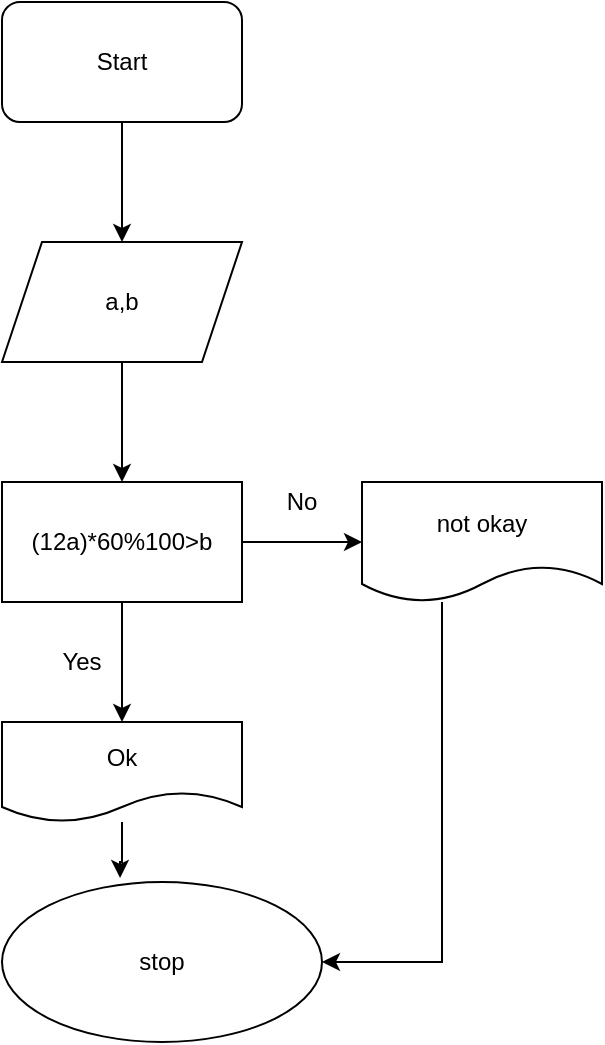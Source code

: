 <mxfile version="15.2.7" type="device" pages="8"><diagram id="pnB7Cjy-ZrNSvwAmjcUT" name="Sayfa -1"><mxGraphModel dx="852" dy="494" grid="1" gridSize="10" guides="1" tooltips="1" connect="1" arrows="1" fold="1" page="1" pageScale="1" pageWidth="827" pageHeight="1169" math="0" shadow="0"><root><mxCell id="0"/><mxCell id="1" parent="0"/><mxCell id="ZGadZ_TmgKWXNMjfbEUD-2" style="edgeStyle=orthogonalEdgeStyle;rounded=0;orthogonalLoop=1;jettySize=auto;html=1;" parent="1" source="ZGadZ_TmgKWXNMjfbEUD-1" edge="1"><mxGeometry relative="1" as="geometry"><mxPoint x="340" y="120" as="targetPoint"/></mxGeometry></mxCell><mxCell id="ZGadZ_TmgKWXNMjfbEUD-1" value="Start" style="rounded=1;whiteSpace=wrap;html=1;" parent="1" vertex="1"><mxGeometry x="280" width="120" height="60" as="geometry"/></mxCell><mxCell id="ZGadZ_TmgKWXNMjfbEUD-4" style="edgeStyle=orthogonalEdgeStyle;rounded=0;orthogonalLoop=1;jettySize=auto;html=1;" parent="1" source="ZGadZ_TmgKWXNMjfbEUD-3" edge="1"><mxGeometry relative="1" as="geometry"><mxPoint x="340" y="240" as="targetPoint"/></mxGeometry></mxCell><mxCell id="ZGadZ_TmgKWXNMjfbEUD-3" value="a,b" style="shape=parallelogram;perimeter=parallelogramPerimeter;whiteSpace=wrap;html=1;fixedSize=1;" parent="1" vertex="1"><mxGeometry x="280" y="120" width="120" height="60" as="geometry"/></mxCell><mxCell id="ZGadZ_TmgKWXNMjfbEUD-9" style="edgeStyle=orthogonalEdgeStyle;rounded=0;orthogonalLoop=1;jettySize=auto;html=1;" parent="1" source="ZGadZ_TmgKWXNMjfbEUD-5" edge="1"><mxGeometry relative="1" as="geometry"><mxPoint x="340" y="360" as="targetPoint"/></mxGeometry></mxCell><mxCell id="ZGadZ_TmgKWXNMjfbEUD-11" style="edgeStyle=orthogonalEdgeStyle;rounded=0;orthogonalLoop=1;jettySize=auto;html=1;" parent="1" source="ZGadZ_TmgKWXNMjfbEUD-5" target="ZGadZ_TmgKWXNMjfbEUD-10" edge="1"><mxGeometry relative="1" as="geometry"/></mxCell><mxCell id="ZGadZ_TmgKWXNMjfbEUD-5" value="(12a)*60%100&amp;gt;b" style="rounded=0;whiteSpace=wrap;html=1;" parent="1" vertex="1"><mxGeometry x="280" y="240" width="120" height="60" as="geometry"/></mxCell><mxCell id="uC-rVvhKEjxWvSc64TSz-3" style="edgeStyle=orthogonalEdgeStyle;rounded=0;orthogonalLoop=1;jettySize=auto;html=1;" parent="1" source="ZGadZ_TmgKWXNMjfbEUD-10" target="uC-rVvhKEjxWvSc64TSz-1" edge="1"><mxGeometry relative="1" as="geometry"><mxPoint x="520" y="480" as="targetPoint"/><Array as="points"><mxPoint x="500" y="480"/></Array></mxGeometry></mxCell><mxCell id="ZGadZ_TmgKWXNMjfbEUD-10" value="not okay" style="shape=document;whiteSpace=wrap;html=1;boundedLbl=1;" parent="1" vertex="1"><mxGeometry x="460" y="240" width="120" height="60" as="geometry"/></mxCell><mxCell id="ZGadZ_TmgKWXNMjfbEUD-13" value="No" style="text;html=1;strokeColor=none;fillColor=none;align=center;verticalAlign=middle;whiteSpace=wrap;rounded=0;" parent="1" vertex="1"><mxGeometry x="410" y="240" width="40" height="20" as="geometry"/></mxCell><mxCell id="uC-rVvhKEjxWvSc64TSz-2" style="edgeStyle=orthogonalEdgeStyle;rounded=0;orthogonalLoop=1;jettySize=auto;html=1;entryX=0.369;entryY=-0.025;entryDx=0;entryDy=0;entryPerimeter=0;" parent="1" source="ZGadZ_TmgKWXNMjfbEUD-14" target="uC-rVvhKEjxWvSc64TSz-1" edge="1"><mxGeometry relative="1" as="geometry"/></mxCell><mxCell id="ZGadZ_TmgKWXNMjfbEUD-14" value="Ok" style="shape=document;whiteSpace=wrap;html=1;boundedLbl=1;" parent="1" vertex="1"><mxGeometry x="280" y="360" width="120" height="50" as="geometry"/></mxCell><mxCell id="uC-rVvhKEjxWvSc64TSz-1" value="stop" style="ellipse;whiteSpace=wrap;html=1;" parent="1" vertex="1"><mxGeometry x="280" y="440" width="160" height="80" as="geometry"/></mxCell><mxCell id="RoEtvPr2RmXfw-GD7OVa-1" value="Yes" style="text;html=1;strokeColor=none;fillColor=none;align=center;verticalAlign=middle;whiteSpace=wrap;rounded=0;" parent="1" vertex="1"><mxGeometry x="300" y="320" width="40" height="20" as="geometry"/></mxCell></root></mxGraphModel></diagram><diagram id="Xsd4Ev42oUZxa7UO1lZk" name="Sayfa -2"><mxGraphModel dx="852" dy="494" grid="1" gridSize="10" guides="1" tooltips="1" connect="1" arrows="1" fold="1" page="1" pageScale="1" pageWidth="827" pageHeight="1169" math="0" shadow="0"><root><mxCell id="oC1XXJt8q5jkcDt4ZAiW-0"/><mxCell id="oC1XXJt8q5jkcDt4ZAiW-1" parent="oC1XXJt8q5jkcDt4ZAiW-0"/><mxCell id="AL48AwNXdamTStB7Ui_U-1" style="edgeStyle=orthogonalEdgeStyle;rounded=0;orthogonalLoop=1;jettySize=auto;html=1;" parent="oC1XXJt8q5jkcDt4ZAiW-1" source="AL48AwNXdamTStB7Ui_U-0" edge="1"><mxGeometry relative="1" as="geometry"><mxPoint x="340" y="120" as="targetPoint"/></mxGeometry></mxCell><mxCell id="AL48AwNXdamTStB7Ui_U-0" value="Start" style="rounded=1;whiteSpace=wrap;html=1;" parent="oC1XXJt8q5jkcDt4ZAiW-1" vertex="1"><mxGeometry x="280" width="120" height="60" as="geometry"/></mxCell><mxCell id="AL48AwNXdamTStB7Ui_U-4" style="edgeStyle=orthogonalEdgeStyle;rounded=0;orthogonalLoop=1;jettySize=auto;html=1;" parent="oC1XXJt8q5jkcDt4ZAiW-1" source="AL48AwNXdamTStB7Ui_U-3" edge="1"><mxGeometry relative="1" as="geometry"><mxPoint x="340" y="240" as="targetPoint"/></mxGeometry></mxCell><mxCell id="AL48AwNXdamTStB7Ui_U-3" value="a,b,c" style="shape=parallelogram;perimeter=parallelogramPerimeter;whiteSpace=wrap;html=1;fixedSize=1;" parent="oC1XXJt8q5jkcDt4ZAiW-1" vertex="1"><mxGeometry x="280" y="120" width="120" height="60" as="geometry"/></mxCell><mxCell id="AL48AwNXdamTStB7Ui_U-7" style="edgeStyle=orthogonalEdgeStyle;rounded=0;orthogonalLoop=1;jettySize=auto;html=1;" parent="oC1XXJt8q5jkcDt4ZAiW-1" source="AL48AwNXdamTStB7Ui_U-5" edge="1"><mxGeometry relative="1" as="geometry"><mxPoint x="340" y="360" as="targetPoint"/></mxGeometry></mxCell><mxCell id="AL48AwNXdamTStB7Ui_U-5" value="z=(a+b+c)%3" style="rounded=0;whiteSpace=wrap;html=1;" parent="oC1XXJt8q5jkcDt4ZAiW-1" vertex="1"><mxGeometry x="280" y="240" width="120" height="60" as="geometry"/></mxCell><mxCell id="AL48AwNXdamTStB7Ui_U-11" style="edgeStyle=orthogonalEdgeStyle;rounded=0;orthogonalLoop=1;jettySize=auto;html=1;entryX=0;entryY=0.5;entryDx=0;entryDy=0;" parent="oC1XXJt8q5jkcDt4ZAiW-1" source="AL48AwNXdamTStB7Ui_U-8" target="AL48AwNXdamTStB7Ui_U-10" edge="1"><mxGeometry relative="1" as="geometry"/></mxCell><mxCell id="AL48AwNXdamTStB7Ui_U-13" style="edgeStyle=orthogonalEdgeStyle;rounded=0;orthogonalLoop=1;jettySize=auto;html=1;" parent="oC1XXJt8q5jkcDt4ZAiW-1" source="AL48AwNXdamTStB7Ui_U-8" edge="1"><mxGeometry relative="1" as="geometry"><mxPoint x="340" y="480" as="targetPoint"/></mxGeometry></mxCell><mxCell id="AL48AwNXdamTStB7Ui_U-8" value="z%6" style="rhombus;whiteSpace=wrap;html=1;" parent="oC1XXJt8q5jkcDt4ZAiW-1" vertex="1"><mxGeometry x="280" y="360" width="120" height="80" as="geometry"/></mxCell><mxCell id="AL48AwNXdamTStB7Ui_U-19" style="edgeStyle=orthogonalEdgeStyle;rounded=0;orthogonalLoop=1;jettySize=auto;html=1;entryX=1;entryY=0.5;entryDx=0;entryDy=0;" parent="oC1XXJt8q5jkcDt4ZAiW-1" source="AL48AwNXdamTStB7Ui_U-10" target="AL48AwNXdamTStB7Ui_U-16" edge="1"><mxGeometry relative="1" as="geometry"><mxPoint x="420" y="620" as="targetPoint"/><Array as="points"><mxPoint x="520" y="620"/><mxPoint x="414" y="620"/></Array></mxGeometry></mxCell><mxCell id="AL48AwNXdamTStB7Ui_U-10" value="Bölünmür" style="shape=document;whiteSpace=wrap;html=1;boundedLbl=1;" parent="oC1XXJt8q5jkcDt4ZAiW-1" vertex="1"><mxGeometry x="460" y="380" width="120" height="40" as="geometry"/></mxCell><mxCell id="AL48AwNXdamTStB7Ui_U-12" value="No" style="text;html=1;strokeColor=none;fillColor=none;align=center;verticalAlign=middle;whiteSpace=wrap;rounded=0;" parent="oC1XXJt8q5jkcDt4ZAiW-1" vertex="1"><mxGeometry x="414" y="370" width="40" height="20" as="geometry"/></mxCell><mxCell id="AL48AwNXdamTStB7Ui_U-14" value="Yes" style="text;html=1;strokeColor=none;fillColor=none;align=center;verticalAlign=middle;whiteSpace=wrap;rounded=0;" parent="oC1XXJt8q5jkcDt4ZAiW-1" vertex="1"><mxGeometry x="300" y="450" width="40" height="20" as="geometry"/></mxCell><mxCell id="AL48AwNXdamTStB7Ui_U-18" style="edgeStyle=orthogonalEdgeStyle;rounded=0;orthogonalLoop=1;jettySize=auto;html=1;entryX=0.5;entryY=0;entryDx=0;entryDy=0;" parent="oC1XXJt8q5jkcDt4ZAiW-1" source="AL48AwNXdamTStB7Ui_U-15" target="AL48AwNXdamTStB7Ui_U-16" edge="1"><mxGeometry relative="1" as="geometry"/></mxCell><mxCell id="AL48AwNXdamTStB7Ui_U-15" value="Bölünür" style="shape=document;whiteSpace=wrap;html=1;boundedLbl=1;fontStyle=1" parent="oC1XXJt8q5jkcDt4ZAiW-1" vertex="1"><mxGeometry x="294" y="480" width="120" height="40" as="geometry"/></mxCell><mxCell id="AL48AwNXdamTStB7Ui_U-16" value="Stop" style="ellipse;whiteSpace=wrap;html=1;" parent="oC1XXJt8q5jkcDt4ZAiW-1" vertex="1"><mxGeometry x="294" y="585" width="120" height="80" as="geometry"/></mxCell></root></mxGraphModel></diagram><diagram id="P0AGE1Ks0bWQ_2xkIi98" name="Sayfa -3"><mxGraphModel dx="852" dy="494" grid="1" gridSize="10" guides="1" tooltips="1" connect="1" arrows="1" fold="1" page="1" pageScale="1" pageWidth="827" pageHeight="1169" math="0" shadow="0"><root><mxCell id="1UmqWtch7XwlQfVcjJD--0"/><mxCell id="1UmqWtch7XwlQfVcjJD--1" parent="1UmqWtch7XwlQfVcjJD--0"/><mxCell id="RdFfomgH8MgPdM4zSdlL-1" style="edgeStyle=orthogonalEdgeStyle;rounded=0;orthogonalLoop=1;jettySize=auto;html=1;" parent="1UmqWtch7XwlQfVcjJD--1" source="RdFfomgH8MgPdM4zSdlL-0" edge="1"><mxGeometry relative="1" as="geometry"><mxPoint x="354" y="120" as="targetPoint"/></mxGeometry></mxCell><mxCell id="RdFfomgH8MgPdM4zSdlL-0" value="Start" style="rounded=1;whiteSpace=wrap;html=1;" parent="1UmqWtch7XwlQfVcjJD--1" vertex="1"><mxGeometry x="294" width="120" height="60" as="geometry"/></mxCell><mxCell id="RdFfomgH8MgPdM4zSdlL-5" style="edgeStyle=orthogonalEdgeStyle;rounded=0;orthogonalLoop=1;jettySize=auto;html=1;entryX=0.5;entryY=0;entryDx=0;entryDy=0;" parent="1UmqWtch7XwlQfVcjJD--1" source="RdFfomgH8MgPdM4zSdlL-3" edge="1"><mxGeometry relative="1" as="geometry"><mxPoint x="354" y="220" as="targetPoint"/></mxGeometry></mxCell><mxCell id="RdFfomgH8MgPdM4zSdlL-3" value="number&lt;br&gt;teklik&lt;br&gt;onluq" style="shape=parallelogram;perimeter=parallelogramPerimeter;whiteSpace=wrap;html=1;fixedSize=1;" parent="1UmqWtch7XwlQfVcjJD--1" vertex="1"><mxGeometry x="294" y="120" width="120" height="60" as="geometry"/></mxCell><mxCell id="7NDBmNbebd4Nku9Hdk9i-3" style="edgeStyle=orthogonalEdgeStyle;rounded=0;orthogonalLoop=1;jettySize=auto;html=1;" parent="1UmqWtch7XwlQfVcjJD--1" edge="1"><mxGeometry relative="1" as="geometry"><mxPoint x="355" y="360" as="targetPoint"/><mxPoint x="355" y="300" as="sourcePoint"/></mxGeometry></mxCell><mxCell id="7NDBmNbebd4Nku9Hdk9i-6" style="edgeStyle=orthogonalEdgeStyle;rounded=0;orthogonalLoop=1;jettySize=auto;html=1;" parent="1UmqWtch7XwlQfVcjJD--1" edge="1"><mxGeometry relative="1" as="geometry"><mxPoint x="520" y="260" as="targetPoint"/><mxPoint x="440" y="260" as="sourcePoint"/></mxGeometry></mxCell><mxCell id="7NDBmNbebd4Nku9Hdk9i-4" value="Yes" style="text;html=1;strokeColor=none;fillColor=none;align=center;verticalAlign=middle;whiteSpace=wrap;rounded=0;" parent="1UmqWtch7XwlQfVcjJD--1" vertex="1"><mxGeometry x="310" y="320" width="40" height="20" as="geometry"/></mxCell><mxCell id="AKjw396kWNE5oBuWRtmH-0" style="edgeStyle=orthogonalEdgeStyle;rounded=0;orthogonalLoop=1;jettySize=auto;html=1;" edge="1" parent="1UmqWtch7XwlQfVcjJD--1" source="7NDBmNbebd4Nku9Hdk9i-7" target="AKjw396kWNE5oBuWRtmH-12"><mxGeometry relative="1" as="geometry"><mxPoint x="580" y="660" as="targetPoint"/><Array as="points"><mxPoint x="590" y="660"/><mxPoint x="370" y="660"/></Array></mxGeometry></mxCell><mxCell id="7NDBmNbebd4Nku9Hdk9i-7" value="error" style="shape=document;whiteSpace=wrap;html=1;boundedLbl=1;" parent="1UmqWtch7XwlQfVcjJD--1" vertex="1"><mxGeometry x="520" y="240" width="120" height="80" as="geometry"/></mxCell><mxCell id="7NDBmNbebd4Nku9Hdk9i-8" value="No" style="text;html=1;strokeColor=none;fillColor=none;align=center;verticalAlign=middle;whiteSpace=wrap;rounded=0;" parent="1UmqWtch7XwlQfVcjJD--1" vertex="1"><mxGeometry x="450" y="230" width="40" height="20" as="geometry"/></mxCell><mxCell id="rh6viB3dT2juW88y5WhX-0" value="number&amp;gt;9&amp;amp;&amp;amp;number&amp;lt;100" style="rhombus;whiteSpace=wrap;html=1;" parent="1UmqWtch7XwlQfVcjJD--1" vertex="1"><mxGeometry x="270" y="220" width="170" height="80" as="geometry"/></mxCell><mxCell id="AKjw396kWNE5oBuWRtmH-2" style="edgeStyle=orthogonalEdgeStyle;rounded=0;orthogonalLoop=1;jettySize=auto;html=1;entryX=0.5;entryY=0;entryDx=0;entryDy=0;" edge="1" parent="1UmqWtch7XwlQfVcjJD--1" source="rh6viB3dT2juW88y5WhX-1" target="AKjw396kWNE5oBuWRtmH-1"><mxGeometry relative="1" as="geometry"/></mxCell><mxCell id="rh6viB3dT2juW88y5WhX-1" value="teklik=number%10&lt;br&gt;onluq=(number-teklik)/10" style="rounded=0;whiteSpace=wrap;html=1;" parent="1UmqWtch7XwlQfVcjJD--1" vertex="1"><mxGeometry x="282.5" y="360" width="145" height="60" as="geometry"/></mxCell><mxCell id="AKjw396kWNE5oBuWRtmH-5" style="edgeStyle=orthogonalEdgeStyle;rounded=0;orthogonalLoop=1;jettySize=auto;html=1;" edge="1" parent="1UmqWtch7XwlQfVcjJD--1" source="AKjw396kWNE5oBuWRtmH-1"><mxGeometry relative="1" as="geometry"><mxPoint x="355" y="610" as="targetPoint"/></mxGeometry></mxCell><mxCell id="AKjw396kWNE5oBuWRtmH-9" style="edgeStyle=orthogonalEdgeStyle;rounded=0;orthogonalLoop=1;jettySize=auto;html=1;" edge="1" parent="1UmqWtch7XwlQfVcjJD--1" source="AKjw396kWNE5oBuWRtmH-1"><mxGeometry relative="1" as="geometry"><mxPoint x="210" y="520" as="targetPoint"/></mxGeometry></mxCell><mxCell id="AKjw396kWNE5oBuWRtmH-1" value="onluq&amp;gt;teklik" style="rhombus;whiteSpace=wrap;html=1;" vertex="1" parent="1UmqWtch7XwlQfVcjJD--1"><mxGeometry x="280" y="480" width="150" height="80" as="geometry"/></mxCell><mxCell id="AKjw396kWNE5oBuWRtmH-6" value="Yes" style="text;html=1;strokeColor=none;fillColor=none;align=center;verticalAlign=middle;whiteSpace=wrap;rounded=0;" vertex="1" parent="1UmqWtch7XwlQfVcjJD--1"><mxGeometry x="310" y="565" width="40" height="20" as="geometry"/></mxCell><mxCell id="AKjw396kWNE5oBuWRtmH-15" style="edgeStyle=orthogonalEdgeStyle;rounded=0;orthogonalLoop=1;jettySize=auto;html=1;entryX=0.5;entryY=0;entryDx=0;entryDy=0;" edge="1" parent="1UmqWtch7XwlQfVcjJD--1" source="AKjw396kWNE5oBuWRtmH-8" target="AKjw396kWNE5oBuWRtmH-12"><mxGeometry relative="1" as="geometry"/></mxCell><mxCell id="AKjw396kWNE5oBuWRtmH-8" value="onluq boyukdu" style="shape=document;whiteSpace=wrap;html=1;boundedLbl=1;" vertex="1" parent="1UmqWtch7XwlQfVcjJD--1"><mxGeometry x="295" y="610" width="120" height="50" as="geometry"/></mxCell><mxCell id="AKjw396kWNE5oBuWRtmH-10" value="No" style="text;html=1;strokeColor=none;fillColor=none;align=center;verticalAlign=middle;whiteSpace=wrap;rounded=0;" vertex="1" parent="1UmqWtch7XwlQfVcjJD--1"><mxGeometry x="230" y="490" width="40" height="20" as="geometry"/></mxCell><mxCell id="AKjw396kWNE5oBuWRtmH-13" style="edgeStyle=orthogonalEdgeStyle;rounded=0;orthogonalLoop=1;jettySize=auto;html=1;entryX=0;entryY=0.5;entryDx=0;entryDy=0;" edge="1" parent="1UmqWtch7XwlQfVcjJD--1" source="AKjw396kWNE5oBuWRtmH-11" target="AKjw396kWNE5oBuWRtmH-12"><mxGeometry relative="1" as="geometry"><mxPoint x="150" y="720" as="targetPoint"/><Array as="points"><mxPoint x="150" y="720"/></Array></mxGeometry></mxCell><mxCell id="AKjw396kWNE5oBuWRtmH-11" value="Teklik boyukdu" style="shape=document;whiteSpace=wrap;html=1;boundedLbl=1;" vertex="1" parent="1UmqWtch7XwlQfVcjJD--1"><mxGeometry x="90" y="510" width="120" height="50" as="geometry"/></mxCell><mxCell id="AKjw396kWNE5oBuWRtmH-12" value="Stop" style="rounded=1;whiteSpace=wrap;html=1;" vertex="1" parent="1UmqWtch7XwlQfVcjJD--1"><mxGeometry x="295" y="690" width="120" height="60" as="geometry"/></mxCell></root></mxGraphModel></diagram><diagram id="BxbRVo8eApeuvQiDNy5I" name="Sayfa -4"><mxGraphModel dx="868" dy="510" grid="1" gridSize="10" guides="1" tooltips="1" connect="1" arrows="1" fold="1" page="1" pageScale="1" pageWidth="827" pageHeight="1169" math="0" shadow="0"><root><mxCell id="73wLJGEjM4uLJ9-ARMgT-0"/><mxCell id="73wLJGEjM4uLJ9-ARMgT-1" parent="73wLJGEjM4uLJ9-ARMgT-0"/><mxCell id="73wLJGEjM4uLJ9-ARMgT-3" style="edgeStyle=orthogonalEdgeStyle;rounded=0;orthogonalLoop=1;jettySize=auto;html=1;" parent="73wLJGEjM4uLJ9-ARMgT-1" source="73wLJGEjM4uLJ9-ARMgT-2" edge="1"><mxGeometry relative="1" as="geometry"><mxPoint x="354" y="120" as="targetPoint"/></mxGeometry></mxCell><mxCell id="73wLJGEjM4uLJ9-ARMgT-2" value="Start" style="rounded=1;whiteSpace=wrap;html=1;" parent="73wLJGEjM4uLJ9-ARMgT-1" vertex="1"><mxGeometry x="294" width="120" height="60" as="geometry"/></mxCell><mxCell id="73wLJGEjM4uLJ9-ARMgT-5" style="edgeStyle=orthogonalEdgeStyle;rounded=0;orthogonalLoop=1;jettySize=auto;html=1;" parent="73wLJGEjM4uLJ9-ARMgT-1" source="73wLJGEjM4uLJ9-ARMgT-4" edge="1"><mxGeometry relative="1" as="geometry"><mxPoint x="354" y="240" as="targetPoint"/></mxGeometry></mxCell><mxCell id="73wLJGEjM4uLJ9-ARMgT-4" value="number&lt;br&gt;i=1&lt;br&gt;result=1" style="shape=parallelogram;perimeter=parallelogramPerimeter;whiteSpace=wrap;html=1;fixedSize=1;" parent="73wLJGEjM4uLJ9-ARMgT-1" vertex="1"><mxGeometry x="294" y="120" width="120" height="60" as="geometry"/></mxCell><mxCell id="LGMWalSdT5J5nYEe1a1U-5" style="edgeStyle=orthogonalEdgeStyle;rounded=0;orthogonalLoop=1;jettySize=auto;html=1;" parent="73wLJGEjM4uLJ9-ARMgT-1" source="LGMWalSdT5J5nYEe1a1U-0" edge="1"><mxGeometry relative="1" as="geometry"><mxPoint x="354" y="370" as="targetPoint"/></mxGeometry></mxCell><mxCell id="Wr21266xNBOVMJ9i9hpS-0" style="edgeStyle=orthogonalEdgeStyle;rounded=0;orthogonalLoop=1;jettySize=auto;html=1;entryX=1;entryY=0.5;entryDx=0;entryDy=0;" edge="1" parent="73wLJGEjM4uLJ9-ARMgT-1" source="LGMWalSdT5J5nYEe1a1U-0" target="LGMWalSdT5J5nYEe1a1U-2"><mxGeometry relative="1" as="geometry"/></mxCell><mxCell id="LGMWalSdT5J5nYEe1a1U-0" value="i&amp;lt;=number" style="shape=hexagon;perimeter=hexagonPerimeter2;whiteSpace=wrap;html=1;fixedSize=1;" parent="73wLJGEjM4uLJ9-ARMgT-1" vertex="1"><mxGeometry x="294" y="240" width="120" height="80" as="geometry"/></mxCell><mxCell id="LGMWalSdT5J5nYEe1a1U-3" style="edgeStyle=orthogonalEdgeStyle;rounded=0;orthogonalLoop=1;jettySize=auto;html=1;" parent="73wLJGEjM4uLJ9-ARMgT-1" source="LGMWalSdT5J5nYEe1a1U-2" edge="1"><mxGeometry relative="1" as="geometry"><mxPoint x="350" y="200" as="targetPoint"/><Array as="points"><mxPoint x="200" y="200"/></Array></mxGeometry></mxCell><mxCell id="LGMWalSdT5J5nYEe1a1U-2" value="result*=number&lt;br&gt;number--" style="rounded=0;whiteSpace=wrap;html=1;" parent="73wLJGEjM4uLJ9-ARMgT-1" vertex="1"><mxGeometry x="100" y="250" width="120" height="60" as="geometry"/></mxCell><mxCell id="LGMWalSdT5J5nYEe1a1U-6" value="True" style="text;html=1;strokeColor=none;fillColor=none;align=center;verticalAlign=middle;whiteSpace=wrap;rounded=0;" parent="73wLJGEjM4uLJ9-ARMgT-1" vertex="1"><mxGeometry x="230" y="260" width="40" height="20" as="geometry"/></mxCell><mxCell id="Wr21266xNBOVMJ9i9hpS-1" style="edgeStyle=orthogonalEdgeStyle;rounded=0;orthogonalLoop=1;jettySize=auto;html=1;" edge="1" parent="73wLJGEjM4uLJ9-ARMgT-1" source="LGMWalSdT5J5nYEe1a1U-7"><mxGeometry relative="1" as="geometry"><mxPoint x="354" y="500" as="targetPoint"/></mxGeometry></mxCell><mxCell id="LGMWalSdT5J5nYEe1a1U-7" value="result" style="shape=document;whiteSpace=wrap;html=1;boundedLbl=1;" parent="73wLJGEjM4uLJ9-ARMgT-1" vertex="1"><mxGeometry x="294" y="370" width="120" height="80" as="geometry"/></mxCell><mxCell id="Wr21266xNBOVMJ9i9hpS-2" value="Stop" style="rounded=1;whiteSpace=wrap;html=1;" vertex="1" parent="73wLJGEjM4uLJ9-ARMgT-1"><mxGeometry x="294" y="490" width="120" height="60" as="geometry"/></mxCell></root></mxGraphModel></diagram><diagram id="Vt914A91dGLJLwM9nNnb" name="Sayfa -5"><mxGraphModel dx="868" dy="510" grid="1" gridSize="10" guides="1" tooltips="1" connect="1" arrows="1" fold="1" page="1" pageScale="1" pageWidth="827" pageHeight="1169" math="0" shadow="0"><root><mxCell id="0imH_yvVxr33-WRfJxU8-0"/><mxCell id="0imH_yvVxr33-WRfJxU8-1" parent="0imH_yvVxr33-WRfJxU8-0"/><mxCell id="0imH_yvVxr33-WRfJxU8-3" style="edgeStyle=orthogonalEdgeStyle;rounded=0;orthogonalLoop=1;jettySize=auto;html=1;" parent="0imH_yvVxr33-WRfJxU8-1" source="0imH_yvVxr33-WRfJxU8-2" edge="1"><mxGeometry relative="1" as="geometry"><mxPoint x="354" y="120" as="targetPoint"/></mxGeometry></mxCell><mxCell id="0imH_yvVxr33-WRfJxU8-2" value="Start" style="rounded=1;whiteSpace=wrap;html=1;" parent="0imH_yvVxr33-WRfJxU8-1" vertex="1"><mxGeometry x="294" width="120" height="60" as="geometry"/></mxCell><mxCell id="0imH_yvVxr33-WRfJxU8-7" style="edgeStyle=orthogonalEdgeStyle;rounded=0;orthogonalLoop=1;jettySize=auto;html=1;" parent="0imH_yvVxr33-WRfJxU8-1" source="0imH_yvVxr33-WRfJxU8-4" edge="1"><mxGeometry relative="1" as="geometry"><mxPoint x="354" y="240" as="targetPoint"/></mxGeometry></mxCell><mxCell id="0imH_yvVxr33-WRfJxU8-4" value="k,g,&lt;br&gt;result=1" style="shape=parallelogram;perimeter=parallelogramPerimeter;whiteSpace=wrap;html=1;fixedSize=1;" parent="0imH_yvVxr33-WRfJxU8-1" vertex="1"><mxGeometry x="294" y="120" width="120" height="60" as="geometry"/></mxCell><mxCell id="3eA8Si1TkYAXwmLf75Y9-2" value="" style="edgeStyle=orthogonalEdgeStyle;rounded=0;orthogonalLoop=1;jettySize=auto;html=1;" parent="0imH_yvVxr33-WRfJxU8-1" source="3eA8Si1TkYAXwmLf75Y9-0" target="3eA8Si1TkYAXwmLf75Y9-1" edge="1"><mxGeometry relative="1" as="geometry"/></mxCell><mxCell id="3eA8Si1TkYAXwmLf75Y9-6" style="edgeStyle=orthogonalEdgeStyle;rounded=0;orthogonalLoop=1;jettySize=auto;html=1;" parent="0imH_yvVxr33-WRfJxU8-1" source="3eA8Si1TkYAXwmLf75Y9-0" edge="1"><mxGeometry relative="1" as="geometry"><mxPoint x="354" y="380" as="targetPoint"/></mxGeometry></mxCell><mxCell id="3eA8Si1TkYAXwmLf75Y9-0" value="g&amp;gt;=1" style="shape=hexagon;perimeter=hexagonPerimeter2;whiteSpace=wrap;html=1;fixedSize=1;" parent="0imH_yvVxr33-WRfJxU8-1" vertex="1"><mxGeometry x="294" y="240" width="120" height="80" as="geometry"/></mxCell><mxCell id="3eA8Si1TkYAXwmLf75Y9-3" style="edgeStyle=orthogonalEdgeStyle;rounded=0;orthogonalLoop=1;jettySize=auto;html=1;" parent="0imH_yvVxr33-WRfJxU8-1" source="3eA8Si1TkYAXwmLf75Y9-1" edge="1"><mxGeometry relative="1" as="geometry"><mxPoint x="360" y="190" as="targetPoint"/><Array as="points"><mxPoint x="560" y="190"/></Array></mxGeometry></mxCell><mxCell id="3eA8Si1TkYAXwmLf75Y9-1" value="result*=k&lt;br&gt;g--" style="whiteSpace=wrap;html=1;" parent="0imH_yvVxr33-WRfJxU8-1" vertex="1"><mxGeometry x="494" y="250" width="120" height="60" as="geometry"/></mxCell><mxCell id="3eA8Si1TkYAXwmLf75Y9-4" value="True" style="text;html=1;strokeColor=none;fillColor=none;align=center;verticalAlign=middle;whiteSpace=wrap;rounded=0;" parent="0imH_yvVxr33-WRfJxU8-1" vertex="1"><mxGeometry x="430" y="260" width="40" height="20" as="geometry"/></mxCell><mxCell id="Q8ZZqXw2ELSW-m3OgSFh-1" style="edgeStyle=orthogonalEdgeStyle;rounded=0;orthogonalLoop=1;jettySize=auto;html=1;" parent="0imH_yvVxr33-WRfJxU8-1" source="3eA8Si1TkYAXwmLf75Y9-7" edge="1"><mxGeometry relative="1" as="geometry"><mxPoint x="354" y="530" as="targetPoint"/></mxGeometry></mxCell><mxCell id="3eA8Si1TkYAXwmLf75Y9-7" value="Result" style="shape=document;whiteSpace=wrap;html=1;boundedLbl=1;" parent="0imH_yvVxr33-WRfJxU8-1" vertex="1"><mxGeometry x="294" y="380" width="120" height="80" as="geometry"/></mxCell><mxCell id="Q8ZZqXw2ELSW-m3OgSFh-0" value="False" style="text;html=1;strokeColor=none;fillColor=none;align=center;verticalAlign=middle;whiteSpace=wrap;rounded=0;" parent="0imH_yvVxr33-WRfJxU8-1" vertex="1"><mxGeometry x="310" y="330" width="40" height="20" as="geometry"/></mxCell><mxCell id="Q8ZZqXw2ELSW-m3OgSFh-2" value="Stop" style="ellipse;whiteSpace=wrap;html=1;" parent="0imH_yvVxr33-WRfJxU8-1" vertex="1"><mxGeometry x="300" y="530" width="120" height="80" as="geometry"/></mxCell></root></mxGraphModel></diagram><diagram id="BGJlF6gBWfm5jj05uVwV" name="Sayfa -6"><mxGraphModel dx="868" dy="510" grid="1" gridSize="10" guides="1" tooltips="1" connect="1" arrows="1" fold="1" page="1" pageScale="1" pageWidth="827" pageHeight="1169" math="0" shadow="0"><root><mxCell id="NzkKWblan3fBLKY4Y32V-0"/><mxCell id="NzkKWblan3fBLKY4Y32V-1" parent="NzkKWblan3fBLKY4Y32V-0"/><mxCell id="Q6QO3YtI5RqVNOl3Bm05-1" style="edgeStyle=orthogonalEdgeStyle;rounded=0;orthogonalLoop=1;jettySize=auto;html=1;" parent="NzkKWblan3fBLKY4Y32V-1" source="Q6QO3YtI5RqVNOl3Bm05-0" edge="1"><mxGeometry relative="1" as="geometry"><mxPoint x="340" y="120" as="targetPoint"/></mxGeometry></mxCell><mxCell id="Q6QO3YtI5RqVNOl3Bm05-0" value="Start" style="rounded=1;whiteSpace=wrap;html=1;" parent="NzkKWblan3fBLKY4Y32V-1" vertex="1"><mxGeometry x="280" width="120" height="60" as="geometry"/></mxCell><mxCell id="Q6QO3YtI5RqVNOl3Bm05-3" style="edgeStyle=orthogonalEdgeStyle;rounded=0;orthogonalLoop=1;jettySize=auto;html=1;" parent="NzkKWblan3fBLKY4Y32V-1" source="Q6QO3YtI5RqVNOl3Bm05-2" edge="1"><mxGeometry relative="1" as="geometry"><mxPoint x="340" y="240" as="targetPoint"/></mxGeometry></mxCell><mxCell id="Q6QO3YtI5RqVNOl3Bm05-2" value="number&lt;br&gt;i=0" style="shape=parallelogram;perimeter=parallelogramPerimeter;whiteSpace=wrap;html=1;fixedSize=1;" parent="NzkKWblan3fBLKY4Y32V-1" vertex="1"><mxGeometry x="280" y="120" width="120" height="60" as="geometry"/></mxCell><mxCell id="Q6QO3YtI5RqVNOl3Bm05-6" value="" style="edgeStyle=orthogonalEdgeStyle;rounded=0;orthogonalLoop=1;jettySize=auto;html=1;" parent="NzkKWblan3fBLKY4Y32V-1" source="Q6QO3YtI5RqVNOl3Bm05-4" target="Q6QO3YtI5RqVNOl3Bm05-5" edge="1"><mxGeometry relative="1" as="geometry"/></mxCell><mxCell id="Q6QO3YtI5RqVNOl3Bm05-7" style="edgeStyle=orthogonalEdgeStyle;rounded=0;orthogonalLoop=1;jettySize=auto;html=1;" parent="NzkKWblan3fBLKY4Y32V-1" source="Q6QO3YtI5RqVNOl3Bm05-4" edge="1"><mxGeometry relative="1" as="geometry"><mxPoint x="340" y="380" as="targetPoint"/></mxGeometry></mxCell><mxCell id="Q6QO3YtI5RqVNOl3Bm05-4" value="number&amp;gt;=1" style="shape=hexagon;perimeter=hexagonPerimeter2;whiteSpace=wrap;html=1;fixedSize=1;" parent="NzkKWblan3fBLKY4Y32V-1" vertex="1"><mxGeometry x="280" y="240" width="120" height="80" as="geometry"/></mxCell><mxCell id="Q6QO3YtI5RqVNOl3Bm05-5" value="number/=10&lt;br&gt;i++" style="whiteSpace=wrap;html=1;" parent="NzkKWblan3fBLKY4Y32V-1" vertex="1"><mxGeometry x="480" y="250" width="120" height="60" as="geometry"/></mxCell><mxCell id="7eAZfqTxYi52bogWNemD-1" style="edgeStyle=orthogonalEdgeStyle;rounded=0;orthogonalLoop=1;jettySize=auto;html=1;" edge="1" parent="NzkKWblan3fBLKY4Y32V-1" source="Q6QO3YtI5RqVNOl3Bm05-8"><mxGeometry relative="1" as="geometry"><mxPoint x="340" y="490" as="targetPoint"/></mxGeometry></mxCell><mxCell id="Q6QO3YtI5RqVNOl3Bm05-8" value="i=3" style="shape=document;whiteSpace=wrap;html=1;boundedLbl=1;" parent="NzkKWblan3fBLKY4Y32V-1" vertex="1"><mxGeometry x="280" y="370" width="120" height="80" as="geometry"/></mxCell><mxCell id="7eAZfqTxYi52bogWNemD-0" value="Stop" style="rounded=1;whiteSpace=wrap;html=1;" vertex="1" parent="NzkKWblan3fBLKY4Y32V-1"><mxGeometry x="294" y="500" width="120" height="60" as="geometry"/></mxCell></root></mxGraphModel></diagram><diagram id="x4C57me6uxMYqYp3HdgT" name="Sayfa -7"><mxGraphModel dx="868" dy="510" grid="1" gridSize="10" guides="1" tooltips="1" connect="1" arrows="1" fold="1" page="1" pageScale="1" pageWidth="827" pageHeight="1169" math="0" shadow="0"><root><mxCell id="lqgOmcxccT79NdQ6N-8W-0"/><mxCell id="lqgOmcxccT79NdQ6N-8W-1" parent="lqgOmcxccT79NdQ6N-8W-0"/><mxCell id="jAYU9_WJv51FTGYPSZr6-1" style="edgeStyle=orthogonalEdgeStyle;rounded=0;orthogonalLoop=1;jettySize=auto;html=1;" parent="lqgOmcxccT79NdQ6N-8W-1" source="jAYU9_WJv51FTGYPSZr6-0" edge="1"><mxGeometry relative="1" as="geometry"><mxPoint x="330" y="120" as="targetPoint"/></mxGeometry></mxCell><mxCell id="jAYU9_WJv51FTGYPSZr6-0" value="Start" style="rounded=1;whiteSpace=wrap;html=1;" parent="lqgOmcxccT79NdQ6N-8W-1" vertex="1"><mxGeometry x="270" width="120" height="60" as="geometry"/></mxCell><mxCell id="jAYU9_WJv51FTGYPSZr6-3" style="edgeStyle=orthogonalEdgeStyle;rounded=0;orthogonalLoop=1;jettySize=auto;html=1;" parent="lqgOmcxccT79NdQ6N-8W-1" source="jAYU9_WJv51FTGYPSZr6-2" edge="1"><mxGeometry relative="1" as="geometry"><mxPoint x="330" y="280" as="targetPoint"/></mxGeometry></mxCell><mxCell id="jAYU9_WJv51FTGYPSZr6-2" value="number&lt;br&gt;result=0" style="shape=parallelogram;perimeter=parallelogramPerimeter;whiteSpace=wrap;html=1;fixedSize=1;" parent="lqgOmcxccT79NdQ6N-8W-1" vertex="1"><mxGeometry x="270" y="120" width="120" height="70" as="geometry"/></mxCell><mxCell id="jAYU9_WJv51FTGYPSZr6-6" value="" style="edgeStyle=orthogonalEdgeStyle;rounded=0;orthogonalLoop=1;jettySize=auto;html=1;" parent="lqgOmcxccT79NdQ6N-8W-1" source="jAYU9_WJv51FTGYPSZr6-4" target="jAYU9_WJv51FTGYPSZr6-5" edge="1"><mxGeometry relative="1" as="geometry"/></mxCell><mxCell id="jAYU9_WJv51FTGYPSZr6-8" style="edgeStyle=orthogonalEdgeStyle;rounded=0;orthogonalLoop=1;jettySize=auto;html=1;entryX=0.425;entryY=-0.037;entryDx=0;entryDy=0;entryPerimeter=0;" parent="lqgOmcxccT79NdQ6N-8W-1" source="jAYU9_WJv51FTGYPSZr6-4" target="jAYU9_WJv51FTGYPSZr6-7" edge="1"><mxGeometry relative="1" as="geometry"/></mxCell><mxCell id="jAYU9_WJv51FTGYPSZr6-4" value="number&amp;gt;=1" style="shape=hexagon;perimeter=hexagonPerimeter2;whiteSpace=wrap;html=1;fixedSize=1;" parent="lqgOmcxccT79NdQ6N-8W-1" vertex="1"><mxGeometry x="270" y="280" width="120" height="80" as="geometry"/></mxCell><mxCell id="jAYU9_WJv51FTGYPSZr6-9" style="edgeStyle=orthogonalEdgeStyle;rounded=0;orthogonalLoop=1;jettySize=auto;html=1;" parent="lqgOmcxccT79NdQ6N-8W-1" source="jAYU9_WJv51FTGYPSZr6-5" edge="1"><mxGeometry relative="1" as="geometry"><mxPoint x="330" y="230" as="targetPoint"/><Array as="points"><mxPoint x="610" y="220"/><mxPoint x="330" y="220"/></Array></mxGeometry></mxCell><mxCell id="jAYU9_WJv51FTGYPSZr6-5" value="result+=number%10&lt;br&gt;number=(number-(number%10))/10" style="whiteSpace=wrap;html=1;" parent="lqgOmcxccT79NdQ6N-8W-1" vertex="1"><mxGeometry x="470" y="290" width="280" height="60" as="geometry"/></mxCell><mxCell id="dZR7OciOIFm-s8Az1_vx-0" style="edgeStyle=orthogonalEdgeStyle;rounded=0;orthogonalLoop=1;jettySize=auto;html=1;" edge="1" parent="lqgOmcxccT79NdQ6N-8W-1" source="jAYU9_WJv51FTGYPSZr6-7"><mxGeometry relative="1" as="geometry"><mxPoint x="340" y="540" as="targetPoint"/><Array as="points"><mxPoint x="330" y="540"/></Array></mxGeometry></mxCell><mxCell id="jAYU9_WJv51FTGYPSZr6-7" value="result" style="shape=document;whiteSpace=wrap;html=1;boundedLbl=1;" parent="lqgOmcxccT79NdQ6N-8W-1" vertex="1"><mxGeometry x="280" y="400" width="120" height="80" as="geometry"/></mxCell><mxCell id="dZR7OciOIFm-s8Az1_vx-1" value="Stop" style="rounded=1;whiteSpace=wrap;html=1;" vertex="1" parent="lqgOmcxccT79NdQ6N-8W-1"><mxGeometry x="280" y="540" width="120" height="60" as="geometry"/></mxCell></root></mxGraphModel></diagram><diagram id="gQ4WYZGhjCM_p8GjH2K7" name="Sayfa -8"><mxGraphModel dx="868" dy="510" grid="1" gridSize="10" guides="1" tooltips="1" connect="1" arrows="1" fold="1" page="1" pageScale="1" pageWidth="827" pageHeight="1169" math="0" shadow="0"><root><mxCell id="XEHBtY6uhQ9_elVgiulS-0"/><mxCell id="XEHBtY6uhQ9_elVgiulS-1" parent="XEHBtY6uhQ9_elVgiulS-0"/><mxCell id="XEHBtY6uhQ9_elVgiulS-3" style="edgeStyle=orthogonalEdgeStyle;rounded=0;orthogonalLoop=1;jettySize=auto;html=1;" parent="XEHBtY6uhQ9_elVgiulS-1" source="XEHBtY6uhQ9_elVgiulS-2" edge="1"><mxGeometry relative="1" as="geometry"><mxPoint x="354" y="120" as="targetPoint"/></mxGeometry></mxCell><mxCell id="XEHBtY6uhQ9_elVgiulS-2" value="Start" style="rounded=1;whiteSpace=wrap;html=1;" parent="XEHBtY6uhQ9_elVgiulS-1" vertex="1"><mxGeometry x="294" width="120" height="60" as="geometry"/></mxCell><mxCell id="CLgtN6rv8MNNwpQ_Jpk5-1" style="edgeStyle=orthogonalEdgeStyle;rounded=0;orthogonalLoop=1;jettySize=auto;html=1;" parent="XEHBtY6uhQ9_elVgiulS-1" source="CLgtN6rv8MNNwpQ_Jpk5-0" edge="1"><mxGeometry relative="1" as="geometry"><mxPoint x="354" y="250" as="targetPoint"/></mxGeometry></mxCell><mxCell id="CLgtN6rv8MNNwpQ_Jpk5-0" value="number&lt;br&gt;i=2" style="shape=parallelogram;perimeter=parallelogramPerimeter;whiteSpace=wrap;html=1;fixedSize=1;" parent="XEHBtY6uhQ9_elVgiulS-1" vertex="1"><mxGeometry x="294" y="120" width="120" height="60" as="geometry"/></mxCell><mxCell id="CLgtN6rv8MNNwpQ_Jpk5-3" style="edgeStyle=orthogonalEdgeStyle;rounded=0;orthogonalLoop=1;jettySize=auto;html=1;" parent="XEHBtY6uhQ9_elVgiulS-1" source="CLgtN6rv8MNNwpQ_Jpk5-2" edge="1"><mxGeometry relative="1" as="geometry"><mxPoint x="560" y="290" as="targetPoint"/></mxGeometry></mxCell><mxCell id="CLgtN6rv8MNNwpQ_Jpk5-7" style="edgeStyle=orthogonalEdgeStyle;rounded=0;orthogonalLoop=1;jettySize=auto;html=1;" parent="XEHBtY6uhQ9_elVgiulS-1" source="CLgtN6rv8MNNwpQ_Jpk5-2" edge="1"><mxGeometry relative="1" as="geometry"><mxPoint x="354" y="410" as="targetPoint"/></mxGeometry></mxCell><mxCell id="CLgtN6rv8MNNwpQ_Jpk5-2" value="i&amp;lt;number" style="shape=hexagon;perimeter=hexagonPerimeter2;whiteSpace=wrap;html=1;fixedSize=1;" parent="XEHBtY6uhQ9_elVgiulS-1" vertex="1"><mxGeometry x="294" y="250" width="120" height="80" as="geometry"/></mxCell><mxCell id="CLgtN6rv8MNNwpQ_Jpk5-5" style="edgeStyle=orthogonalEdgeStyle;rounded=0;orthogonalLoop=1;jettySize=auto;html=1;" parent="XEHBtY6uhQ9_elVgiulS-1" source="CLgtN6rv8MNNwpQ_Jpk5-4" edge="1"><mxGeometry relative="1" as="geometry"><mxPoint x="640" y="400" as="targetPoint"/></mxGeometry></mxCell><mxCell id="CLgtN6rv8MNNwpQ_Jpk5-10" style="edgeStyle=orthogonalEdgeStyle;rounded=0;orthogonalLoop=1;jettySize=auto;html=1;" parent="XEHBtY6uhQ9_elVgiulS-1" source="CLgtN6rv8MNNwpQ_Jpk5-4" target="CLgtN6rv8MNNwpQ_Jpk5-9" edge="1"><mxGeometry relative="1" as="geometry"><mxPoint x="640" y="200" as="targetPoint"/><Array as="points"><mxPoint x="640" y="220"/></Array></mxGeometry></mxCell><mxCell id="CLgtN6rv8MNNwpQ_Jpk5-4" value="number%i!=0" style="rhombus;whiteSpace=wrap;html=1;" parent="XEHBtY6uhQ9_elVgiulS-1" vertex="1"><mxGeometry x="560" y="250" width="160" height="80" as="geometry"/></mxCell><mxCell id="CLgtN6rv8MNNwpQ_Jpk5-17" style="edgeStyle=orthogonalEdgeStyle;rounded=0;orthogonalLoop=1;jettySize=auto;html=1;entryX=0.75;entryY=0;entryDx=0;entryDy=0;" parent="XEHBtY6uhQ9_elVgiulS-1" source="CLgtN6rv8MNNwpQ_Jpk5-6" target="CLgtN6rv8MNNwpQ_Jpk5-19" edge="1"><mxGeometry relative="1" as="geometry"><mxPoint x="640" y="570" as="targetPoint"/></mxGeometry></mxCell><mxCell id="CLgtN6rv8MNNwpQ_Jpk5-6" value="murekkebdir" style="shape=document;whiteSpace=wrap;html=1;boundedLbl=1;" parent="XEHBtY6uhQ9_elVgiulS-1" vertex="1"><mxGeometry x="580" y="400" width="120" height="80" as="geometry"/></mxCell><mxCell id="CLgtN6rv8MNNwpQ_Jpk5-11" style="edgeStyle=orthogonalEdgeStyle;rounded=0;orthogonalLoop=1;jettySize=auto;html=1;" parent="XEHBtY6uhQ9_elVgiulS-1" source="CLgtN6rv8MNNwpQ_Jpk5-9" edge="1"><mxGeometry relative="1" as="geometry"><mxPoint x="350" y="220" as="targetPoint"/></mxGeometry></mxCell><mxCell id="CLgtN6rv8MNNwpQ_Jpk5-9" value="i++" style="rounded=0;whiteSpace=wrap;html=1;" parent="XEHBtY6uhQ9_elVgiulS-1" vertex="1"><mxGeometry x="440" y="190" width="120" height="60" as="geometry"/></mxCell><mxCell id="CLgtN6rv8MNNwpQ_Jpk5-18" style="edgeStyle=orthogonalEdgeStyle;rounded=0;orthogonalLoop=1;jettySize=auto;html=1;" parent="XEHBtY6uhQ9_elVgiulS-1" source="CLgtN6rv8MNNwpQ_Jpk5-12" edge="1"><mxGeometry relative="1" as="geometry"><mxPoint x="480" y="520" as="targetPoint"/></mxGeometry></mxCell><mxCell id="CLgtN6rv8MNNwpQ_Jpk5-12" value="sadedir" style="shape=document;whiteSpace=wrap;html=1;boundedLbl=1;" parent="XEHBtY6uhQ9_elVgiulS-1" vertex="1"><mxGeometry x="294" y="410" width="120" height="80" as="geometry"/></mxCell><mxCell id="CLgtN6rv8MNNwpQ_Jpk5-15" value="true" style="text;html=1;strokeColor=none;fillColor=none;align=center;verticalAlign=middle;whiteSpace=wrap;rounded=0;" parent="XEHBtY6uhQ9_elVgiulS-1" vertex="1"><mxGeometry x="380" y="190" width="40" height="20" as="geometry"/></mxCell><mxCell id="CLgtN6rv8MNNwpQ_Jpk5-16" value="false" style="text;html=1;strokeColor=none;fillColor=none;align=center;verticalAlign=middle;whiteSpace=wrap;rounded=0;" parent="XEHBtY6uhQ9_elVgiulS-1" vertex="1"><mxGeometry x="600" y="340" width="40" height="20" as="geometry"/></mxCell><mxCell id="CLgtN6rv8MNNwpQ_Jpk5-19" value="Stop" style="rounded=1;whiteSpace=wrap;html=1;" parent="XEHBtY6uhQ9_elVgiulS-1" vertex="1"><mxGeometry x="430" y="525" width="120" height="60" as="geometry"/></mxCell></root></mxGraphModel></diagram></mxfile>